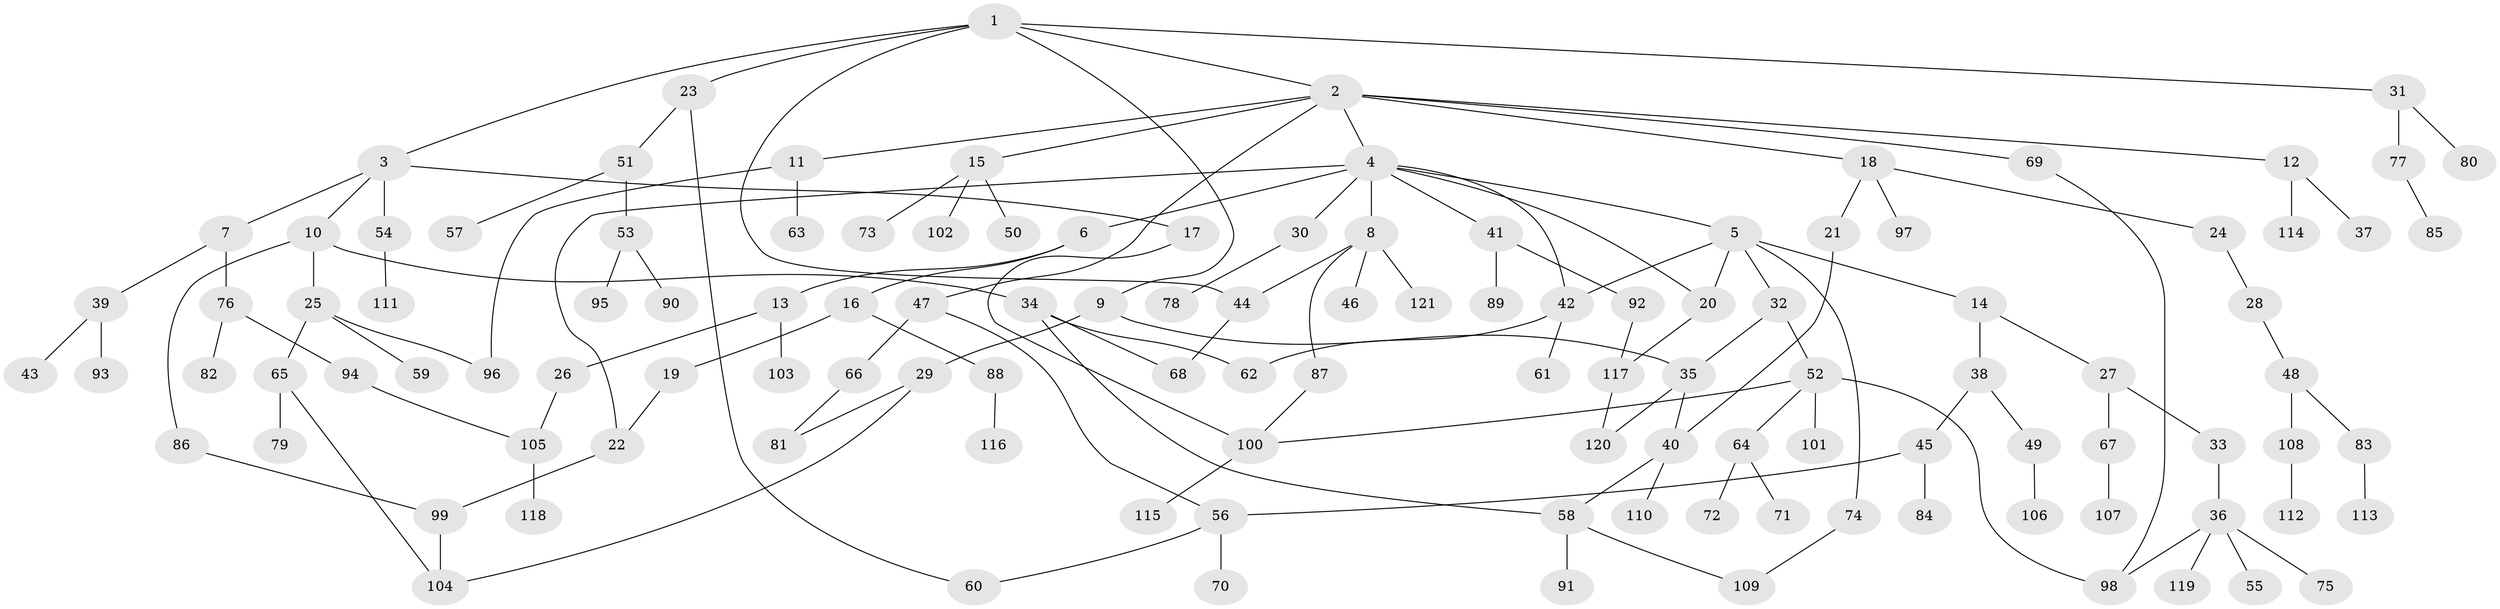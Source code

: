 // coarse degree distribution, {9: 0.011904761904761904, 4: 0.09523809523809523, 2: 0.21428571428571427, 5: 0.08333333333333333, 3: 0.13095238095238096, 1: 0.44047619047619047, 16: 0.011904761904761904, 6: 0.011904761904761904}
// Generated by graph-tools (version 1.1) at 2025/45/03/04/25 21:45:01]
// undirected, 121 vertices, 144 edges
graph export_dot {
graph [start="1"]
  node [color=gray90,style=filled];
  1;
  2;
  3;
  4;
  5;
  6;
  7;
  8;
  9;
  10;
  11;
  12;
  13;
  14;
  15;
  16;
  17;
  18;
  19;
  20;
  21;
  22;
  23;
  24;
  25;
  26;
  27;
  28;
  29;
  30;
  31;
  32;
  33;
  34;
  35;
  36;
  37;
  38;
  39;
  40;
  41;
  42;
  43;
  44;
  45;
  46;
  47;
  48;
  49;
  50;
  51;
  52;
  53;
  54;
  55;
  56;
  57;
  58;
  59;
  60;
  61;
  62;
  63;
  64;
  65;
  66;
  67;
  68;
  69;
  70;
  71;
  72;
  73;
  74;
  75;
  76;
  77;
  78;
  79;
  80;
  81;
  82;
  83;
  84;
  85;
  86;
  87;
  88;
  89;
  90;
  91;
  92;
  93;
  94;
  95;
  96;
  97;
  98;
  99;
  100;
  101;
  102;
  103;
  104;
  105;
  106;
  107;
  108;
  109;
  110;
  111;
  112;
  113;
  114;
  115;
  116;
  117;
  118;
  119;
  120;
  121;
  1 -- 2;
  1 -- 3;
  1 -- 9;
  1 -- 23;
  1 -- 31;
  1 -- 44;
  2 -- 4;
  2 -- 11;
  2 -- 12;
  2 -- 15;
  2 -- 18;
  2 -- 47;
  2 -- 69;
  3 -- 7;
  3 -- 10;
  3 -- 17;
  3 -- 54;
  4 -- 5;
  4 -- 6;
  4 -- 8;
  4 -- 22;
  4 -- 30;
  4 -- 41;
  4 -- 20;
  4 -- 42;
  5 -- 14;
  5 -- 20;
  5 -- 32;
  5 -- 42;
  5 -- 74;
  6 -- 13;
  6 -- 16;
  7 -- 39;
  7 -- 76;
  8 -- 44;
  8 -- 46;
  8 -- 87;
  8 -- 121;
  9 -- 29;
  9 -- 35;
  10 -- 25;
  10 -- 34;
  10 -- 86;
  11 -- 63;
  11 -- 96;
  12 -- 37;
  12 -- 114;
  13 -- 26;
  13 -- 103;
  14 -- 27;
  14 -- 38;
  15 -- 50;
  15 -- 73;
  15 -- 102;
  16 -- 19;
  16 -- 88;
  17 -- 100;
  18 -- 21;
  18 -- 24;
  18 -- 97;
  19 -- 22;
  20 -- 117;
  21 -- 40;
  22 -- 99;
  23 -- 51;
  23 -- 60;
  24 -- 28;
  25 -- 59;
  25 -- 65;
  25 -- 96;
  26 -- 105;
  27 -- 33;
  27 -- 67;
  28 -- 48;
  29 -- 104;
  29 -- 81;
  30 -- 78;
  31 -- 77;
  31 -- 80;
  32 -- 52;
  32 -- 35;
  33 -- 36;
  34 -- 62;
  34 -- 68;
  34 -- 58;
  35 -- 40;
  35 -- 120;
  36 -- 55;
  36 -- 75;
  36 -- 98;
  36 -- 119;
  38 -- 45;
  38 -- 49;
  39 -- 43;
  39 -- 93;
  40 -- 58;
  40 -- 110;
  41 -- 89;
  41 -- 92;
  42 -- 61;
  42 -- 62;
  44 -- 68;
  45 -- 56;
  45 -- 84;
  47 -- 66;
  47 -- 56;
  48 -- 83;
  48 -- 108;
  49 -- 106;
  51 -- 53;
  51 -- 57;
  52 -- 64;
  52 -- 101;
  52 -- 100;
  52 -- 98;
  53 -- 90;
  53 -- 95;
  54 -- 111;
  56 -- 70;
  56 -- 60;
  58 -- 91;
  58 -- 109;
  64 -- 71;
  64 -- 72;
  65 -- 79;
  65 -- 104;
  66 -- 81;
  67 -- 107;
  69 -- 98;
  74 -- 109;
  76 -- 82;
  76 -- 94;
  77 -- 85;
  83 -- 113;
  86 -- 99;
  87 -- 100;
  88 -- 116;
  92 -- 117;
  94 -- 105;
  99 -- 104;
  100 -- 115;
  105 -- 118;
  108 -- 112;
  117 -- 120;
}
